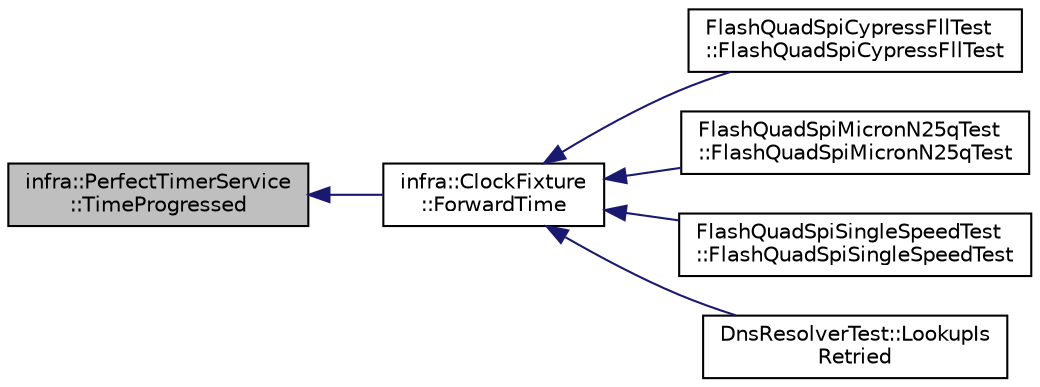 digraph "infra::PerfectTimerService::TimeProgressed"
{
 // INTERACTIVE_SVG=YES
  edge [fontname="Helvetica",fontsize="10",labelfontname="Helvetica",labelfontsize="10"];
  node [fontname="Helvetica",fontsize="10",shape=record];
  rankdir="LR";
  Node21 [label="infra::PerfectTimerService\l::TimeProgressed",height=0.2,width=0.4,color="black", fillcolor="grey75", style="filled", fontcolor="black"];
  Node21 -> Node22 [dir="back",color="midnightblue",fontsize="10",style="solid",fontname="Helvetica"];
  Node22 [label="infra::ClockFixture\l::ForwardTime",height=0.2,width=0.4,color="black", fillcolor="white", style="filled",URL="$d1/d73/classinfra_1_1_clock_fixture.html#abfaa1ad76e45d90d1e359dd8687e5ee1"];
  Node22 -> Node23 [dir="back",color="midnightblue",fontsize="10",style="solid",fontname="Helvetica"];
  Node23 [label="FlashQuadSpiCypressFllTest\l::FlashQuadSpiCypressFllTest",height=0.2,width=0.4,color="black", fillcolor="white", style="filled",URL="$da/de1/class_flash_quad_spi_cypress_fll_test.html#a7887bcbdc50497652e276ac9782138eb"];
  Node22 -> Node24 [dir="back",color="midnightblue",fontsize="10",style="solid",fontname="Helvetica"];
  Node24 [label="FlashQuadSpiMicronN25qTest\l::FlashQuadSpiMicronN25qTest",height=0.2,width=0.4,color="black", fillcolor="white", style="filled",URL="$df/d51/class_flash_quad_spi_micron_n25q_test.html#ad4251a3dca11d40b77b76c4931117690"];
  Node22 -> Node25 [dir="back",color="midnightblue",fontsize="10",style="solid",fontname="Helvetica"];
  Node25 [label="FlashQuadSpiSingleSpeedTest\l::FlashQuadSpiSingleSpeedTest",height=0.2,width=0.4,color="black", fillcolor="white", style="filled",URL="$d2/d89/class_flash_quad_spi_single_speed_test.html#a88f271718f84d88abbcd1d03c6f21f41"];
  Node22 -> Node26 [dir="back",color="midnightblue",fontsize="10",style="solid",fontname="Helvetica"];
  Node26 [label="DnsResolverTest::LookupIs\lRetried",height=0.2,width=0.4,color="black", fillcolor="white", style="filled",URL="$dd/d31/class_dns_resolver_test.html#afeae942858bcd81d5db1547252ecab80"];
}
